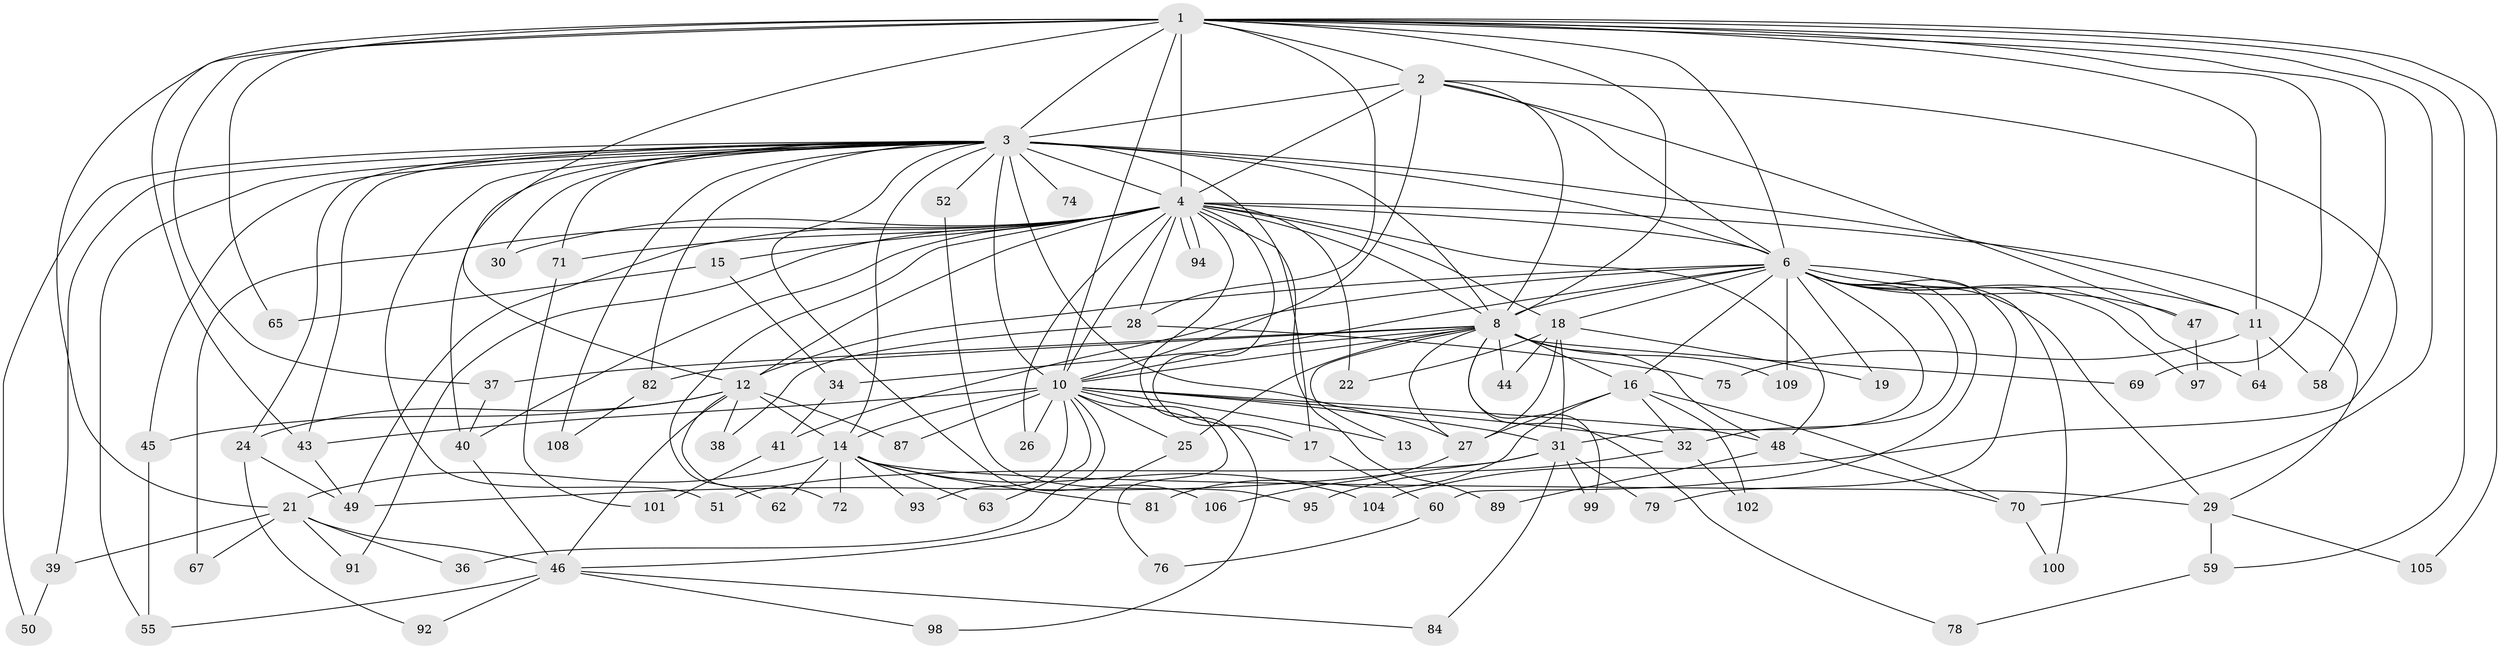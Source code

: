 // Generated by graph-tools (version 1.1) at 2025/51/02/27/25 19:51:45]
// undirected, 83 vertices, 188 edges
graph export_dot {
graph [start="1"]
  node [color=gray90,style=filled];
  1 [super="+5"];
  2;
  3 [super="+9"];
  4 [super="+7"];
  6 [super="+33"];
  8 [super="+57"];
  10 [super="+88"];
  11 [super="+73"];
  12 [super="+23"];
  13;
  14 [super="+66"];
  15;
  16 [super="+20"];
  17 [super="+96"];
  18 [super="+42"];
  19;
  21 [super="+53"];
  22;
  24 [super="+68"];
  25 [super="+83"];
  26 [super="+85"];
  27 [super="+61"];
  28;
  29 [super="+35"];
  30;
  31 [super="+90"];
  32 [super="+80"];
  34;
  36;
  37;
  38;
  39 [super="+56"];
  40 [super="+54"];
  41;
  43 [super="+77"];
  44;
  45;
  46 [super="+107"];
  47;
  48;
  49 [super="+103"];
  50;
  51;
  52;
  55;
  58;
  59;
  60;
  62;
  63;
  64;
  65;
  67;
  69;
  70 [super="+86"];
  71;
  72;
  74;
  75;
  76;
  78;
  79;
  81;
  82;
  84;
  87;
  89;
  91;
  92;
  93;
  94;
  95;
  97;
  98;
  99;
  100;
  101;
  102;
  104;
  105;
  106;
  108;
  109;
  1 -- 2 [weight=2];
  1 -- 3 [weight=4];
  1 -- 4 [weight=4];
  1 -- 6 [weight=2];
  1 -- 8 [weight=2];
  1 -- 10 [weight=2];
  1 -- 12;
  1 -- 21;
  1 -- 28;
  1 -- 37;
  1 -- 58;
  1 -- 65;
  1 -- 69;
  1 -- 105;
  1 -- 70;
  1 -- 59;
  1 -- 43;
  1 -- 11;
  2 -- 3 [weight=2];
  2 -- 4 [weight=2];
  2 -- 6;
  2 -- 8;
  2 -- 10;
  2 -- 47;
  2 -- 104;
  3 -- 4 [weight=4];
  3 -- 6 [weight=3];
  3 -- 8 [weight=2];
  3 -- 10 [weight=2];
  3 -- 11;
  3 -- 14;
  3 -- 27;
  3 -- 39 [weight=2];
  3 -- 40;
  3 -- 45;
  3 -- 50;
  3 -- 51;
  3 -- 52 [weight=2];
  3 -- 71;
  3 -- 108;
  3 -- 43;
  3 -- 74;
  3 -- 106;
  3 -- 17;
  3 -- 82;
  3 -- 55;
  3 -- 24;
  3 -- 30;
  4 -- 6 [weight=2];
  4 -- 8 [weight=2];
  4 -- 10 [weight=2];
  4 -- 22;
  4 -- 28;
  4 -- 62;
  4 -- 67;
  4 -- 71;
  4 -- 89;
  4 -- 94;
  4 -- 94;
  4 -- 12;
  4 -- 15;
  4 -- 18;
  4 -- 26;
  4 -- 91;
  4 -- 30;
  4 -- 98;
  4 -- 48;
  4 -- 49;
  4 -- 17;
  4 -- 40;
  4 -- 29;
  6 -- 8;
  6 -- 10;
  6 -- 11;
  6 -- 12;
  6 -- 16;
  6 -- 18;
  6 -- 19;
  6 -- 29;
  6 -- 31;
  6 -- 32;
  6 -- 41;
  6 -- 60;
  6 -- 64;
  6 -- 79;
  6 -- 100;
  6 -- 109;
  6 -- 97;
  6 -- 47;
  8 -- 10;
  8 -- 13;
  8 -- 16 [weight=2];
  8 -- 25;
  8 -- 27;
  8 -- 34;
  8 -- 37;
  8 -- 44;
  8 -- 48;
  8 -- 78;
  8 -- 82;
  8 -- 99;
  8 -- 109;
  8 -- 69;
  10 -- 13;
  10 -- 17;
  10 -- 25;
  10 -- 26 [weight=2];
  10 -- 32;
  10 -- 36;
  10 -- 43;
  10 -- 63;
  10 -- 76;
  10 -- 87;
  10 -- 93;
  10 -- 48;
  10 -- 31;
  10 -- 14;
  11 -- 58;
  11 -- 64;
  11 -- 75;
  12 -- 14;
  12 -- 24;
  12 -- 38;
  12 -- 45;
  12 -- 72;
  12 -- 87;
  12 -- 46;
  14 -- 21;
  14 -- 29;
  14 -- 62;
  14 -- 63;
  14 -- 93;
  14 -- 81;
  14 -- 72;
  14 -- 104;
  15 -- 34;
  15 -- 65;
  16 -- 81;
  16 -- 102;
  16 -- 27;
  16 -- 32;
  16 -- 70;
  17 -- 60;
  18 -- 19;
  18 -- 22;
  18 -- 31;
  18 -- 44;
  18 -- 27;
  21 -- 36;
  21 -- 39;
  21 -- 91;
  21 -- 67;
  21 -- 46;
  24 -- 49;
  24 -- 92;
  25 -- 46;
  27 -- 106;
  28 -- 38;
  28 -- 75;
  29 -- 59;
  29 -- 105;
  31 -- 51;
  31 -- 79;
  31 -- 84;
  31 -- 99;
  31 -- 49;
  32 -- 95;
  32 -- 102;
  34 -- 41;
  37 -- 40;
  39 -- 50;
  40 -- 46;
  41 -- 101;
  43 -- 49;
  45 -- 55;
  46 -- 84;
  46 -- 92;
  46 -- 98;
  46 -- 55;
  47 -- 97;
  48 -- 70;
  48 -- 89;
  52 -- 95;
  59 -- 78;
  60 -- 76;
  70 -- 100;
  71 -- 101;
  82 -- 108;
}
